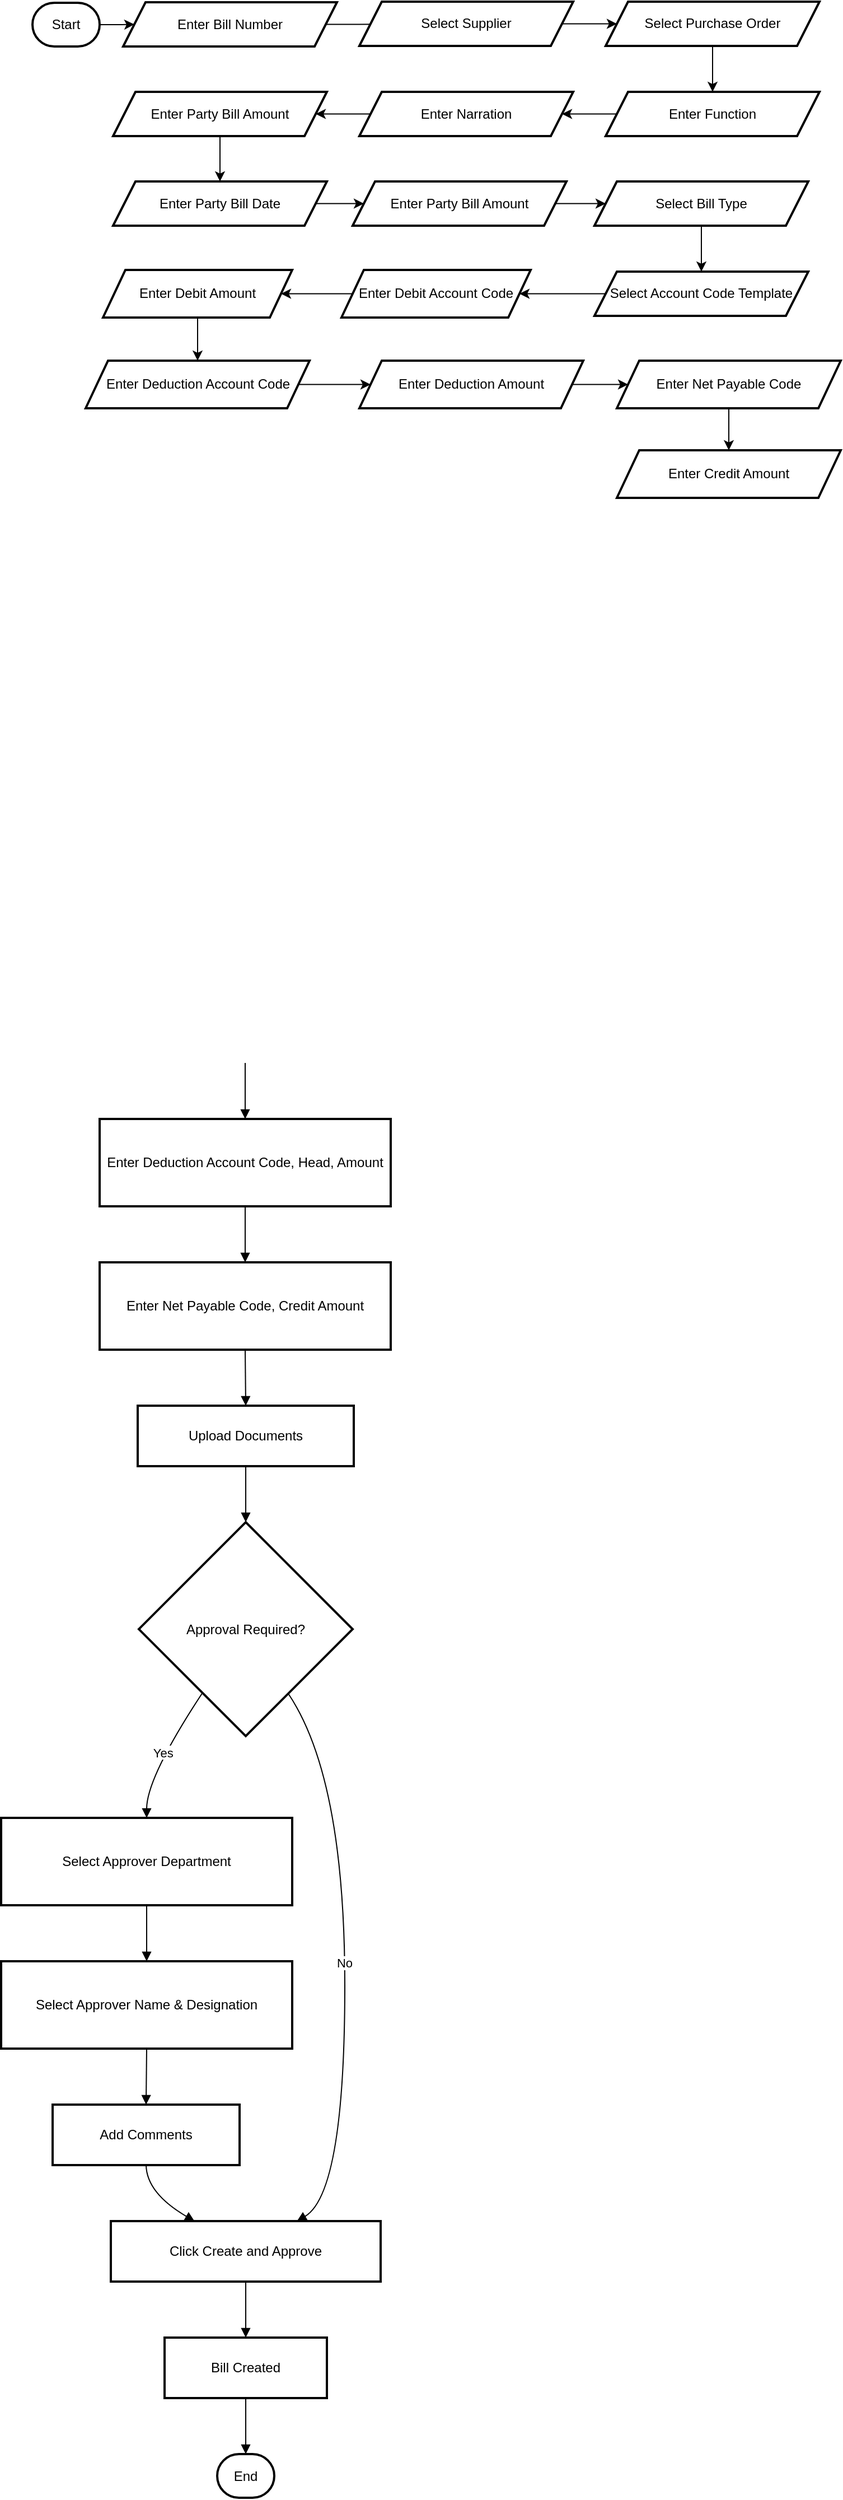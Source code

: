 <mxfile version="26.2.9">
  <diagram id="C5RBs43oDa-KdzZeNtuy" name="Page-1">
    <mxGraphModel dx="1380" dy="884" grid="1" gridSize="10" guides="1" tooltips="1" connect="1" arrows="1" fold="1" page="1" pageScale="1" pageWidth="827" pageHeight="1169" math="0" shadow="0">
      <root>
        <mxCell id="WIyWlLk6GJQsqaUBKTNV-0" />
        <mxCell id="WIyWlLk6GJQsqaUBKTNV-1" parent="WIyWlLk6GJQsqaUBKTNV-0" />
        <mxCell id="Sd-maIk0d4MH4gODgqWR-61" value="" style="edgeStyle=orthogonalEdgeStyle;rounded=0;orthogonalLoop=1;jettySize=auto;html=1;" edge="1" parent="WIyWlLk6GJQsqaUBKTNV-1" source="Sd-maIk0d4MH4gODgqWR-0" target="Sd-maIk0d4MH4gODgqWR-56">
          <mxGeometry relative="1" as="geometry" />
        </mxCell>
        <mxCell id="Sd-maIk0d4MH4gODgqWR-0" value="Start" style="rounded=1;whiteSpace=wrap;arcSize=50;strokeWidth=2;" vertex="1" parent="WIyWlLk6GJQsqaUBKTNV-1">
          <mxGeometry x="48" y="40.5" width="60" height="39" as="geometry" />
        </mxCell>
        <mxCell id="Sd-maIk0d4MH4gODgqWR-9" value="Enter Deduction Account Code, Head, Amount" style="whiteSpace=wrap;strokeWidth=2;" vertex="1" parent="WIyWlLk6GJQsqaUBKTNV-1">
          <mxGeometry x="108" y="1037" width="260" height="78" as="geometry" />
        </mxCell>
        <mxCell id="Sd-maIk0d4MH4gODgqWR-10" value="Enter Net Payable Code, Credit Amount" style="whiteSpace=wrap;strokeWidth=2;" vertex="1" parent="WIyWlLk6GJQsqaUBKTNV-1">
          <mxGeometry x="108" y="1165" width="260" height="78" as="geometry" />
        </mxCell>
        <mxCell id="Sd-maIk0d4MH4gODgqWR-11" value="Upload Documents" style="whiteSpace=wrap;strokeWidth=2;" vertex="1" parent="WIyWlLk6GJQsqaUBKTNV-1">
          <mxGeometry x="142" y="1293" width="193" height="54" as="geometry" />
        </mxCell>
        <mxCell id="Sd-maIk0d4MH4gODgqWR-12" value="Approval Required?" style="rhombus;strokeWidth=2;whiteSpace=wrap;" vertex="1" parent="WIyWlLk6GJQsqaUBKTNV-1">
          <mxGeometry x="143" y="1397" width="191" height="191" as="geometry" />
        </mxCell>
        <mxCell id="Sd-maIk0d4MH4gODgqWR-13" value="Select Approver Department" style="whiteSpace=wrap;strokeWidth=2;" vertex="1" parent="WIyWlLk6GJQsqaUBKTNV-1">
          <mxGeometry x="20" y="1661" width="260" height="78" as="geometry" />
        </mxCell>
        <mxCell id="Sd-maIk0d4MH4gODgqWR-14" value="Select Approver Name &amp; Designation" style="whiteSpace=wrap;strokeWidth=2;" vertex="1" parent="WIyWlLk6GJQsqaUBKTNV-1">
          <mxGeometry x="20" y="1789" width="260" height="78" as="geometry" />
        </mxCell>
        <mxCell id="Sd-maIk0d4MH4gODgqWR-15" value="Add Comments" style="whiteSpace=wrap;strokeWidth=2;" vertex="1" parent="WIyWlLk6GJQsqaUBKTNV-1">
          <mxGeometry x="66" y="1917" width="167" height="54" as="geometry" />
        </mxCell>
        <mxCell id="Sd-maIk0d4MH4gODgqWR-16" value="Click Create and Approve" style="whiteSpace=wrap;strokeWidth=2;" vertex="1" parent="WIyWlLk6GJQsqaUBKTNV-1">
          <mxGeometry x="118" y="2021" width="241" height="54" as="geometry" />
        </mxCell>
        <mxCell id="Sd-maIk0d4MH4gODgqWR-17" value="Bill Created" style="whiteSpace=wrap;strokeWidth=2;" vertex="1" parent="WIyWlLk6GJQsqaUBKTNV-1">
          <mxGeometry x="166" y="2125" width="145" height="54" as="geometry" />
        </mxCell>
        <mxCell id="Sd-maIk0d4MH4gODgqWR-18" value="End" style="rounded=1;whiteSpace=wrap;arcSize=50;strokeWidth=2;" vertex="1" parent="WIyWlLk6GJQsqaUBKTNV-1">
          <mxGeometry x="213" y="2229" width="51" height="39" as="geometry" />
        </mxCell>
        <mxCell id="Sd-maIk0d4MH4gODgqWR-27" value="" style="curved=1;startArrow=none;endArrow=block;exitX=0.5;exitY=1;entryX=0.5;entryY=0;rounded=0;" edge="1" parent="WIyWlLk6GJQsqaUBKTNV-1" target="Sd-maIk0d4MH4gODgqWR-9">
          <mxGeometry relative="1" as="geometry">
            <Array as="points" />
            <mxPoint x="238" y="987" as="sourcePoint" />
          </mxGeometry>
        </mxCell>
        <mxCell id="Sd-maIk0d4MH4gODgqWR-28" value="" style="curved=1;startArrow=none;endArrow=block;exitX=0.5;exitY=1;entryX=0.5;entryY=0;rounded=0;" edge="1" parent="WIyWlLk6GJQsqaUBKTNV-1" source="Sd-maIk0d4MH4gODgqWR-9" target="Sd-maIk0d4MH4gODgqWR-10">
          <mxGeometry relative="1" as="geometry">
            <Array as="points" />
          </mxGeometry>
        </mxCell>
        <mxCell id="Sd-maIk0d4MH4gODgqWR-29" value="" style="curved=1;startArrow=none;endArrow=block;exitX=0.5;exitY=1;entryX=0.5;entryY=0;rounded=0;" edge="1" parent="WIyWlLk6GJQsqaUBKTNV-1" source="Sd-maIk0d4MH4gODgqWR-10" target="Sd-maIk0d4MH4gODgqWR-11">
          <mxGeometry relative="1" as="geometry">
            <Array as="points" />
          </mxGeometry>
        </mxCell>
        <mxCell id="Sd-maIk0d4MH4gODgqWR-30" value="" style="curved=1;startArrow=none;endArrow=block;exitX=0.5;exitY=1;entryX=0.5;entryY=0;rounded=0;" edge="1" parent="WIyWlLk6GJQsqaUBKTNV-1" source="Sd-maIk0d4MH4gODgqWR-11" target="Sd-maIk0d4MH4gODgqWR-12">
          <mxGeometry relative="1" as="geometry">
            <Array as="points" />
          </mxGeometry>
        </mxCell>
        <mxCell id="Sd-maIk0d4MH4gODgqWR-31" value="Yes" style="curved=1;startArrow=none;endArrow=block;exitX=0.16;exitY=1;entryX=0.5;entryY=0;rounded=0;" edge="1" parent="WIyWlLk6GJQsqaUBKTNV-1" source="Sd-maIk0d4MH4gODgqWR-12" target="Sd-maIk0d4MH4gODgqWR-13">
          <mxGeometry relative="1" as="geometry">
            <Array as="points">
              <mxPoint x="150" y="1625" />
            </Array>
          </mxGeometry>
        </mxCell>
        <mxCell id="Sd-maIk0d4MH4gODgqWR-32" value="" style="curved=1;startArrow=none;endArrow=block;exitX=0.5;exitY=1;entryX=0.5;entryY=0;rounded=0;" edge="1" parent="WIyWlLk6GJQsqaUBKTNV-1" source="Sd-maIk0d4MH4gODgqWR-13" target="Sd-maIk0d4MH4gODgqWR-14">
          <mxGeometry relative="1" as="geometry">
            <Array as="points" />
          </mxGeometry>
        </mxCell>
        <mxCell id="Sd-maIk0d4MH4gODgqWR-33" value="" style="curved=1;startArrow=none;endArrow=block;exitX=0.5;exitY=1;entryX=0.5;entryY=0;rounded=0;" edge="1" parent="WIyWlLk6GJQsqaUBKTNV-1" source="Sd-maIk0d4MH4gODgqWR-14" target="Sd-maIk0d4MH4gODgqWR-15">
          <mxGeometry relative="1" as="geometry">
            <Array as="points" />
          </mxGeometry>
        </mxCell>
        <mxCell id="Sd-maIk0d4MH4gODgqWR-34" value="" style="curved=1;startArrow=none;endArrow=block;exitX=0.5;exitY=1;entryX=0.31;entryY=0;rounded=0;" edge="1" parent="WIyWlLk6GJQsqaUBKTNV-1" source="Sd-maIk0d4MH4gODgqWR-15" target="Sd-maIk0d4MH4gODgqWR-16">
          <mxGeometry relative="1" as="geometry">
            <Array as="points">
              <mxPoint x="150" y="1996" />
            </Array>
          </mxGeometry>
        </mxCell>
        <mxCell id="Sd-maIk0d4MH4gODgqWR-35" value="No" style="curved=1;startArrow=none;endArrow=block;exitX=0.83;exitY=1;entryX=0.69;entryY=0;rounded=0;" edge="1" parent="WIyWlLk6GJQsqaUBKTNV-1" source="Sd-maIk0d4MH4gODgqWR-12" target="Sd-maIk0d4MH4gODgqWR-16">
          <mxGeometry relative="1" as="geometry">
            <Array as="points">
              <mxPoint x="327" y="1625" />
              <mxPoint x="327" y="1996" />
            </Array>
          </mxGeometry>
        </mxCell>
        <mxCell id="Sd-maIk0d4MH4gODgqWR-36" value="" style="curved=1;startArrow=none;endArrow=block;exitX=0.5;exitY=1;entryX=0.5;entryY=0;rounded=0;" edge="1" parent="WIyWlLk6GJQsqaUBKTNV-1" source="Sd-maIk0d4MH4gODgqWR-16" target="Sd-maIk0d4MH4gODgqWR-17">
          <mxGeometry relative="1" as="geometry">
            <Array as="points" />
          </mxGeometry>
        </mxCell>
        <mxCell id="Sd-maIk0d4MH4gODgqWR-37" value="" style="curved=1;startArrow=none;endArrow=block;exitX=0.5;exitY=1;entryX=0.5;entryY=0.01;rounded=0;" edge="1" parent="WIyWlLk6GJQsqaUBKTNV-1" source="Sd-maIk0d4MH4gODgqWR-17" target="Sd-maIk0d4MH4gODgqWR-18">
          <mxGeometry relative="1" as="geometry">
            <Array as="points" />
          </mxGeometry>
        </mxCell>
        <mxCell id="Sd-maIk0d4MH4gODgqWR-63" value="" style="edgeStyle=orthogonalEdgeStyle;rounded=0;orthogonalLoop=1;jettySize=auto;html=1;" edge="1" parent="WIyWlLk6GJQsqaUBKTNV-1" source="Sd-maIk0d4MH4gODgqWR-56" target="Sd-maIk0d4MH4gODgqWR-62">
          <mxGeometry relative="1" as="geometry" />
        </mxCell>
        <mxCell id="Sd-maIk0d4MH4gODgqWR-56" value="Enter Bill Number" style="shape=parallelogram;perimeter=parallelogramPerimeter;whiteSpace=wrap;html=1;fixedSize=1;strokeWidth=2;" vertex="1" parent="WIyWlLk6GJQsqaUBKTNV-1">
          <mxGeometry x="129" y="40" width="191" height="39.5" as="geometry" />
        </mxCell>
        <mxCell id="Sd-maIk0d4MH4gODgqWR-67" value="" style="edgeStyle=orthogonalEdgeStyle;rounded=0;orthogonalLoop=1;jettySize=auto;html=1;" edge="1" parent="WIyWlLk6GJQsqaUBKTNV-1" source="Sd-maIk0d4MH4gODgqWR-62" target="Sd-maIk0d4MH4gODgqWR-66">
          <mxGeometry relative="1" as="geometry" />
        </mxCell>
        <mxCell id="Sd-maIk0d4MH4gODgqWR-62" value="Select Supplier" style="shape=parallelogram;perimeter=parallelogramPerimeter;whiteSpace=wrap;html=1;fixedSize=1;strokeWidth=2;" vertex="1" parent="WIyWlLk6GJQsqaUBKTNV-1">
          <mxGeometry x="340" y="39.5" width="191" height="39.5" as="geometry" />
        </mxCell>
        <mxCell id="Sd-maIk0d4MH4gODgqWR-69" value="" style="edgeStyle=orthogonalEdgeStyle;rounded=0;orthogonalLoop=1;jettySize=auto;html=1;" edge="1" parent="WIyWlLk6GJQsqaUBKTNV-1" source="Sd-maIk0d4MH4gODgqWR-66" target="Sd-maIk0d4MH4gODgqWR-68">
          <mxGeometry relative="1" as="geometry" />
        </mxCell>
        <mxCell id="Sd-maIk0d4MH4gODgqWR-66" value="Select Purchase Order" style="shape=parallelogram;perimeter=parallelogramPerimeter;whiteSpace=wrap;html=1;fixedSize=1;strokeWidth=2;" vertex="1" parent="WIyWlLk6GJQsqaUBKTNV-1">
          <mxGeometry x="560" y="39.5" width="191" height="39.5" as="geometry" />
        </mxCell>
        <mxCell id="Sd-maIk0d4MH4gODgqWR-71" value="" style="edgeStyle=orthogonalEdgeStyle;rounded=0;orthogonalLoop=1;jettySize=auto;html=1;" edge="1" parent="WIyWlLk6GJQsqaUBKTNV-1" source="Sd-maIk0d4MH4gODgqWR-68" target="Sd-maIk0d4MH4gODgqWR-70">
          <mxGeometry relative="1" as="geometry" />
        </mxCell>
        <mxCell id="Sd-maIk0d4MH4gODgqWR-68" value="Enter Function" style="shape=parallelogram;perimeter=parallelogramPerimeter;whiteSpace=wrap;html=1;fixedSize=1;strokeWidth=2;" vertex="1" parent="WIyWlLk6GJQsqaUBKTNV-1">
          <mxGeometry x="560" y="120" width="191" height="39.5" as="geometry" />
        </mxCell>
        <mxCell id="Sd-maIk0d4MH4gODgqWR-73" value="" style="edgeStyle=orthogonalEdgeStyle;rounded=0;orthogonalLoop=1;jettySize=auto;html=1;" edge="1" parent="WIyWlLk6GJQsqaUBKTNV-1" source="Sd-maIk0d4MH4gODgqWR-70" target="Sd-maIk0d4MH4gODgqWR-72">
          <mxGeometry relative="1" as="geometry" />
        </mxCell>
        <mxCell id="Sd-maIk0d4MH4gODgqWR-70" value="Enter Narration" style="shape=parallelogram;perimeter=parallelogramPerimeter;whiteSpace=wrap;html=1;fixedSize=1;strokeWidth=2;" vertex="1" parent="WIyWlLk6GJQsqaUBKTNV-1">
          <mxGeometry x="340" y="120" width="191" height="39.5" as="geometry" />
        </mxCell>
        <mxCell id="Sd-maIk0d4MH4gODgqWR-75" value="" style="edgeStyle=orthogonalEdgeStyle;rounded=0;orthogonalLoop=1;jettySize=auto;html=1;" edge="1" parent="WIyWlLk6GJQsqaUBKTNV-1" source="Sd-maIk0d4MH4gODgqWR-72" target="Sd-maIk0d4MH4gODgqWR-74">
          <mxGeometry relative="1" as="geometry" />
        </mxCell>
        <mxCell id="Sd-maIk0d4MH4gODgqWR-72" value="Enter Party Bill Amount " style="shape=parallelogram;perimeter=parallelogramPerimeter;whiteSpace=wrap;html=1;fixedSize=1;strokeWidth=2;" vertex="1" parent="WIyWlLk6GJQsqaUBKTNV-1">
          <mxGeometry x="120" y="120" width="191" height="39.5" as="geometry" />
        </mxCell>
        <mxCell id="Sd-maIk0d4MH4gODgqWR-77" value="" style="edgeStyle=orthogonalEdgeStyle;rounded=0;orthogonalLoop=1;jettySize=auto;html=1;" edge="1" parent="WIyWlLk6GJQsqaUBKTNV-1" source="Sd-maIk0d4MH4gODgqWR-74" target="Sd-maIk0d4MH4gODgqWR-76">
          <mxGeometry relative="1" as="geometry" />
        </mxCell>
        <mxCell id="Sd-maIk0d4MH4gODgqWR-74" value="Enter Party Bill Date" style="shape=parallelogram;perimeter=parallelogramPerimeter;whiteSpace=wrap;html=1;fixedSize=1;strokeWidth=2;" vertex="1" parent="WIyWlLk6GJQsqaUBKTNV-1">
          <mxGeometry x="120" y="200" width="191" height="39.5" as="geometry" />
        </mxCell>
        <mxCell id="Sd-maIk0d4MH4gODgqWR-79" value="" style="edgeStyle=orthogonalEdgeStyle;rounded=0;orthogonalLoop=1;jettySize=auto;html=1;" edge="1" parent="WIyWlLk6GJQsqaUBKTNV-1" source="Sd-maIk0d4MH4gODgqWR-76" target="Sd-maIk0d4MH4gODgqWR-78">
          <mxGeometry relative="1" as="geometry" />
        </mxCell>
        <mxCell id="Sd-maIk0d4MH4gODgqWR-76" value="Enter Party Bill Amount" style="shape=parallelogram;perimeter=parallelogramPerimeter;whiteSpace=wrap;html=1;fixedSize=1;strokeWidth=2;" vertex="1" parent="WIyWlLk6GJQsqaUBKTNV-1">
          <mxGeometry x="334" y="200" width="191" height="39.5" as="geometry" />
        </mxCell>
        <mxCell id="Sd-maIk0d4MH4gODgqWR-81" value="" style="edgeStyle=orthogonalEdgeStyle;rounded=0;orthogonalLoop=1;jettySize=auto;html=1;" edge="1" parent="WIyWlLk6GJQsqaUBKTNV-1" source="Sd-maIk0d4MH4gODgqWR-78" target="Sd-maIk0d4MH4gODgqWR-80">
          <mxGeometry relative="1" as="geometry" />
        </mxCell>
        <mxCell id="Sd-maIk0d4MH4gODgqWR-78" value="Select Bill Type" style="shape=parallelogram;perimeter=parallelogramPerimeter;whiteSpace=wrap;html=1;fixedSize=1;strokeWidth=2;" vertex="1" parent="WIyWlLk6GJQsqaUBKTNV-1">
          <mxGeometry x="550" y="200" width="191" height="39.5" as="geometry" />
        </mxCell>
        <mxCell id="Sd-maIk0d4MH4gODgqWR-84" value="" style="edgeStyle=orthogonalEdgeStyle;rounded=0;orthogonalLoop=1;jettySize=auto;html=1;" edge="1" parent="WIyWlLk6GJQsqaUBKTNV-1" source="Sd-maIk0d4MH4gODgqWR-80" target="Sd-maIk0d4MH4gODgqWR-83">
          <mxGeometry relative="1" as="geometry" />
        </mxCell>
        <mxCell id="Sd-maIk0d4MH4gODgqWR-80" value="Select Account Code Template" style="shape=parallelogram;perimeter=parallelogramPerimeter;whiteSpace=wrap;html=1;fixedSize=1;strokeWidth=2;" vertex="1" parent="WIyWlLk6GJQsqaUBKTNV-1">
          <mxGeometry x="550" y="280.5" width="191" height="39.5" as="geometry" />
        </mxCell>
        <mxCell id="Sd-maIk0d4MH4gODgqWR-86" value="" style="edgeStyle=orthogonalEdgeStyle;rounded=0;orthogonalLoop=1;jettySize=auto;html=1;" edge="1" parent="WIyWlLk6GJQsqaUBKTNV-1" source="Sd-maIk0d4MH4gODgqWR-83" target="Sd-maIk0d4MH4gODgqWR-85">
          <mxGeometry relative="1" as="geometry" />
        </mxCell>
        <mxCell id="Sd-maIk0d4MH4gODgqWR-83" value="Enter Debit Account Code" style="shape=parallelogram;perimeter=parallelogramPerimeter;whiteSpace=wrap;html=1;fixedSize=1;strokeWidth=2;" vertex="1" parent="WIyWlLk6GJQsqaUBKTNV-1">
          <mxGeometry x="324" y="279" width="169" height="42.5" as="geometry" />
        </mxCell>
        <mxCell id="Sd-maIk0d4MH4gODgqWR-88" value="" style="edgeStyle=orthogonalEdgeStyle;rounded=0;orthogonalLoop=1;jettySize=auto;html=1;" edge="1" parent="WIyWlLk6GJQsqaUBKTNV-1" source="Sd-maIk0d4MH4gODgqWR-85" target="Sd-maIk0d4MH4gODgqWR-87">
          <mxGeometry relative="1" as="geometry" />
        </mxCell>
        <mxCell id="Sd-maIk0d4MH4gODgqWR-85" value="Enter Debit Amount" style="shape=parallelogram;perimeter=parallelogramPerimeter;whiteSpace=wrap;html=1;fixedSize=1;strokeWidth=2;" vertex="1" parent="WIyWlLk6GJQsqaUBKTNV-1">
          <mxGeometry x="111" y="279" width="169" height="42.5" as="geometry" />
        </mxCell>
        <mxCell id="Sd-maIk0d4MH4gODgqWR-90" value="" style="edgeStyle=orthogonalEdgeStyle;rounded=0;orthogonalLoop=1;jettySize=auto;html=1;" edge="1" parent="WIyWlLk6GJQsqaUBKTNV-1" source="Sd-maIk0d4MH4gODgqWR-87" target="Sd-maIk0d4MH4gODgqWR-89">
          <mxGeometry relative="1" as="geometry" />
        </mxCell>
        <mxCell id="Sd-maIk0d4MH4gODgqWR-87" value="Enter Deduction Account Code" style="shape=parallelogram;perimeter=parallelogramPerimeter;whiteSpace=wrap;html=1;fixedSize=1;strokeWidth=2;" vertex="1" parent="WIyWlLk6GJQsqaUBKTNV-1">
          <mxGeometry x="95.5" y="360" width="200" height="42.5" as="geometry" />
        </mxCell>
        <mxCell id="Sd-maIk0d4MH4gODgqWR-92" value="" style="edgeStyle=orthogonalEdgeStyle;rounded=0;orthogonalLoop=1;jettySize=auto;html=1;" edge="1" parent="WIyWlLk6GJQsqaUBKTNV-1" source="Sd-maIk0d4MH4gODgqWR-89" target="Sd-maIk0d4MH4gODgqWR-91">
          <mxGeometry relative="1" as="geometry" />
        </mxCell>
        <mxCell id="Sd-maIk0d4MH4gODgqWR-89" value="Enter Deduction Amount " style="shape=parallelogram;perimeter=parallelogramPerimeter;whiteSpace=wrap;html=1;fixedSize=1;strokeWidth=2;" vertex="1" parent="WIyWlLk6GJQsqaUBKTNV-1">
          <mxGeometry x="340" y="360" width="200" height="42.5" as="geometry" />
        </mxCell>
        <mxCell id="Sd-maIk0d4MH4gODgqWR-94" value="" style="edgeStyle=orthogonalEdgeStyle;rounded=0;orthogonalLoop=1;jettySize=auto;html=1;" edge="1" parent="WIyWlLk6GJQsqaUBKTNV-1" source="Sd-maIk0d4MH4gODgqWR-91" target="Sd-maIk0d4MH4gODgqWR-93">
          <mxGeometry relative="1" as="geometry" />
        </mxCell>
        <mxCell id="Sd-maIk0d4MH4gODgqWR-91" value="Enter Net Payable Code" style="shape=parallelogram;perimeter=parallelogramPerimeter;whiteSpace=wrap;html=1;fixedSize=1;strokeWidth=2;" vertex="1" parent="WIyWlLk6GJQsqaUBKTNV-1">
          <mxGeometry x="570" y="360" width="200" height="42.5" as="geometry" />
        </mxCell>
        <mxCell id="Sd-maIk0d4MH4gODgqWR-93" value="Enter Credit Amount " style="shape=parallelogram;perimeter=parallelogramPerimeter;whiteSpace=wrap;html=1;fixedSize=1;strokeWidth=2;" vertex="1" parent="WIyWlLk6GJQsqaUBKTNV-1">
          <mxGeometry x="570" y="440" width="200" height="42.5" as="geometry" />
        </mxCell>
      </root>
    </mxGraphModel>
  </diagram>
</mxfile>
